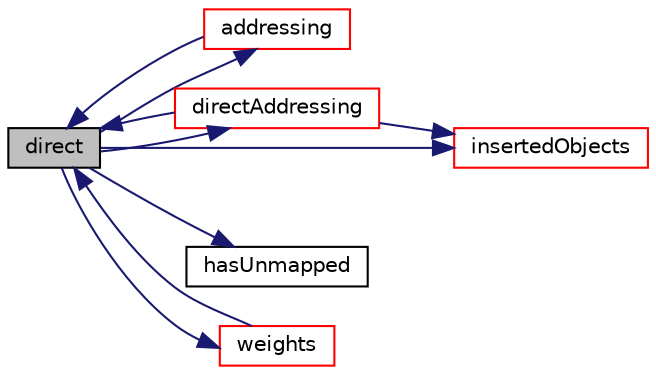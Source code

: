 digraph "direct"
{
  bgcolor="transparent";
  edge [fontname="Helvetica",fontsize="10",labelfontname="Helvetica",labelfontsize="10"];
  node [fontname="Helvetica",fontsize="10",shape=record];
  rankdir="LR";
  Node1 [label="direct",height=0.2,width=0.4,color="black", fillcolor="grey75", style="filled", fontcolor="black"];
  Node1 -> Node2 [color="midnightblue",fontsize="10",style="solid",fontname="Helvetica"];
  Node2 [label="addressing",height=0.2,width=0.4,color="red",URL="$a01929.html#a7fb5fe54622ffe4d0f2671068a235a62",tooltip="Return interpolated addressing. "];
  Node2 -> Node1 [color="midnightblue",fontsize="10",style="solid",fontname="Helvetica"];
  Node1 -> Node3 [color="midnightblue",fontsize="10",style="solid",fontname="Helvetica"];
  Node3 [label="directAddressing",height=0.2,width=0.4,color="red",URL="$a01929.html#ac7b376394d9111f02b2b725ba05d6e88",tooltip="Return direct addressing. "];
  Node3 -> Node1 [color="midnightblue",fontsize="10",style="solid",fontname="Helvetica"];
  Node3 -> Node4 [color="midnightblue",fontsize="10",style="solid",fontname="Helvetica"];
  Node4 [label="insertedObjects",height=0.2,width=0.4,color="red",URL="$a01929.html#a047f2ccccf0171e689e26094f1a83c89",tooltip="Are there any inserted points. "];
  Node1 -> Node5 [color="midnightblue",fontsize="10",style="solid",fontname="Helvetica"];
  Node5 [label="hasUnmapped",height=0.2,width=0.4,color="black",URL="$a01929.html#a31bbf810d1bbaa44773e0a3ef5a2eab4",tooltip="Are there unmapped values? I.e. do all size() elements get. "];
  Node1 -> Node4 [color="midnightblue",fontsize="10",style="solid",fontname="Helvetica"];
  Node1 -> Node6 [color="midnightblue",fontsize="10",style="solid",fontname="Helvetica"];
  Node6 [label="weights",height=0.2,width=0.4,color="red",URL="$a01929.html#a4ed5bcfdd03dc700c1c03b60de305e60",tooltip="Return interpolaion weights. "];
  Node6 -> Node1 [color="midnightblue",fontsize="10",style="solid",fontname="Helvetica"];
}
